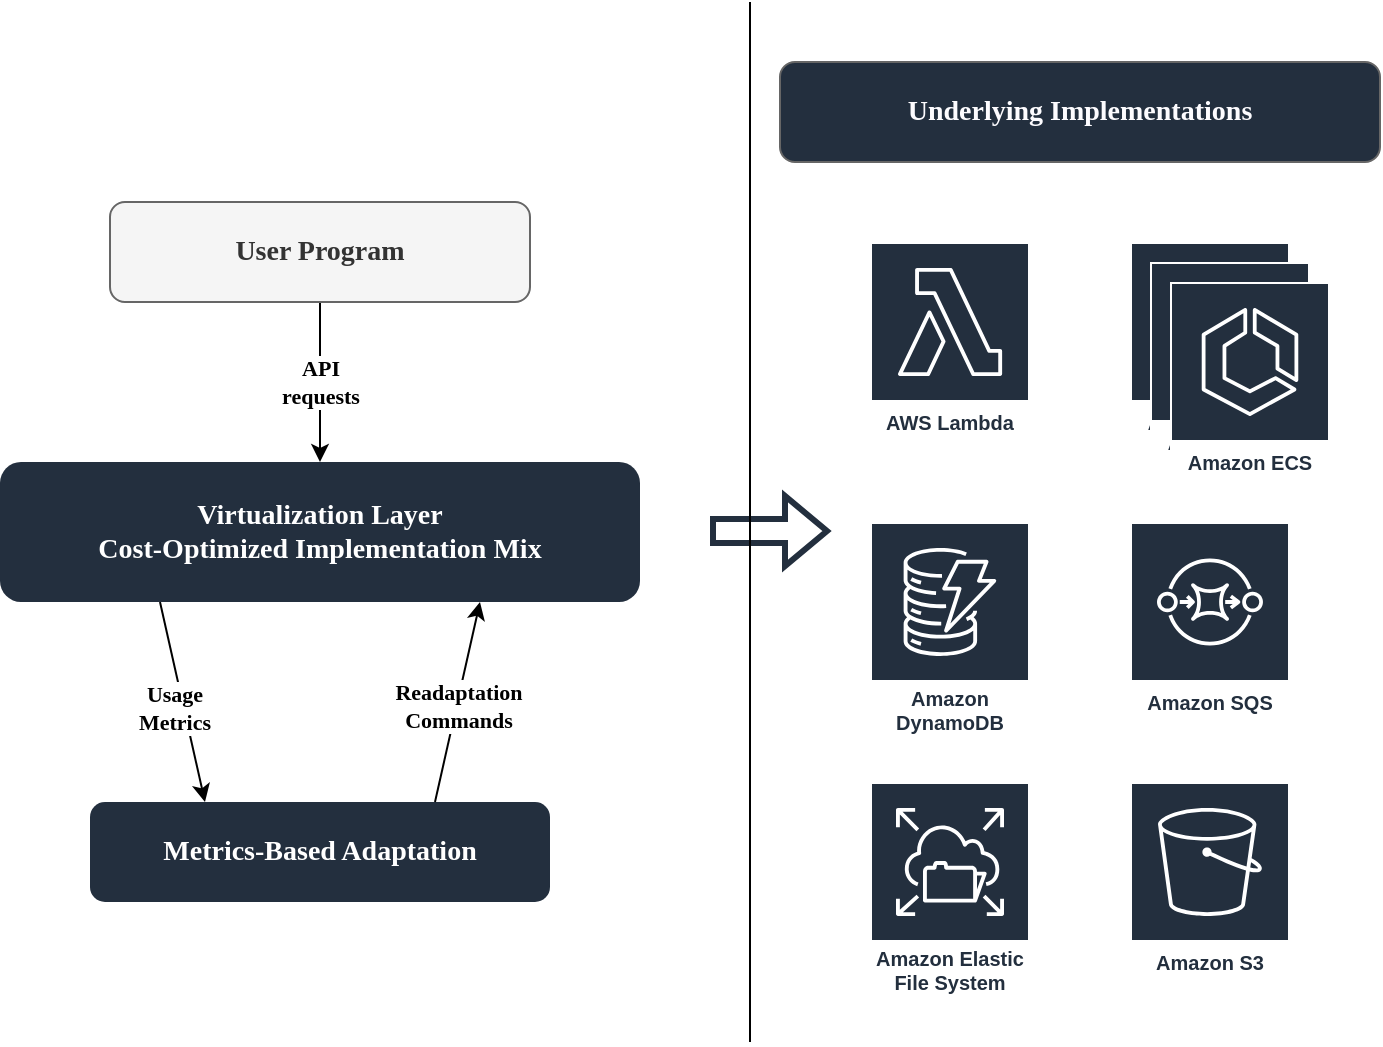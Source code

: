 <mxfile version="21.1.8" pages="2">
  <diagram id="wWdC1gODVWhf77Pym7SE" name="Overview">
    <mxGraphModel dx="1306" dy="837" grid="1" gridSize="10" guides="1" tooltips="1" connect="1" arrows="1" fold="1" page="0" pageScale="1" pageWidth="850" pageHeight="1100" math="0" shadow="0">
      <root>
        <mxCell id="0" />
        <mxCell id="1" parent="0" />
        <mxCell id="ETpwriuen35McE_S2fYG-2" value="AWS Lambda" style="sketch=0;outlineConnect=0;fontColor=#232F3E;gradientColor=none;strokeColor=#ffffff;fillColor=#232F3E;dashed=0;verticalLabelPosition=middle;verticalAlign=bottom;align=center;html=1;whiteSpace=wrap;fontSize=10;fontStyle=1;spacing=3;shape=mxgraph.aws4.productIcon;prIcon=mxgraph.aws4.lambda;" parent="1" vertex="1">
          <mxGeometry x="470" y="220" width="80" height="100" as="geometry" />
        </mxCell>
        <mxCell id="ETpwriuen35McE_S2fYG-4" value="Amazon S3" style="sketch=0;outlineConnect=0;fontColor=#232F3E;gradientColor=none;strokeColor=#ffffff;fillColor=#232F3E;dashed=0;verticalLabelPosition=middle;verticalAlign=bottom;align=center;html=1;whiteSpace=wrap;fontSize=10;fontStyle=1;spacing=3;shape=mxgraph.aws4.productIcon;prIcon=mxgraph.aws4.s3;" parent="1" vertex="1">
          <mxGeometry x="600" y="490" width="80" height="100" as="geometry" />
        </mxCell>
        <mxCell id="ETpwriuen35McE_S2fYG-5" value="Amazon DynamoDB" style="sketch=0;outlineConnect=0;fontColor=#232F3E;gradientColor=none;strokeColor=#ffffff;fillColor=#232F3E;dashed=0;verticalLabelPosition=middle;verticalAlign=bottom;align=center;html=1;whiteSpace=wrap;fontSize=10;fontStyle=1;spacing=3;shape=mxgraph.aws4.productIcon;prIcon=mxgraph.aws4.dynamodb;" parent="1" vertex="1">
          <mxGeometry x="470" y="360" width="80" height="110" as="geometry" />
        </mxCell>
        <mxCell id="ETpwriuen35McE_S2fYG-6" value="Amazon SQS" style="sketch=0;outlineConnect=0;fontColor=#232F3E;gradientColor=none;strokeColor=#ffffff;fillColor=#232F3E;dashed=0;verticalLabelPosition=middle;verticalAlign=bottom;align=center;html=1;whiteSpace=wrap;fontSize=10;fontStyle=1;spacing=3;shape=mxgraph.aws4.productIcon;prIcon=mxgraph.aws4.sqs;" parent="1" vertex="1">
          <mxGeometry x="600" y="360" width="80" height="100" as="geometry" />
        </mxCell>
        <mxCell id="ETpwriuen35McE_S2fYG-7" value="Amazon Elastic File System" style="sketch=0;outlineConnect=0;fontColor=#232F3E;gradientColor=none;strokeColor=#ffffff;fillColor=#232F3E;dashed=0;verticalLabelPosition=middle;verticalAlign=bottom;align=center;html=1;whiteSpace=wrap;fontSize=10;fontStyle=1;spacing=3;shape=mxgraph.aws4.productIcon;prIcon=mxgraph.aws4.elastic_file_system;" parent="1" vertex="1">
          <mxGeometry x="470" y="490" width="80" height="110" as="geometry" />
        </mxCell>
        <mxCell id="ETpwriuen35McE_S2fYG-8" value="Amazon ECS" style="sketch=0;outlineConnect=0;fontColor=#232F3E;gradientColor=none;strokeColor=#ffffff;fillColor=#232F3E;dashed=0;verticalLabelPosition=middle;verticalAlign=bottom;align=center;html=1;whiteSpace=wrap;fontSize=10;fontStyle=1;spacing=3;shape=mxgraph.aws4.productIcon;prIcon=mxgraph.aws4.ecs;" parent="1" vertex="1">
          <mxGeometry x="600" y="220" width="80" height="100" as="geometry" />
        </mxCell>
        <mxCell id="ETpwriuen35McE_S2fYG-12" value="Amazon ECS" style="sketch=0;outlineConnect=0;fontColor=#232F3E;gradientColor=none;strokeColor=#ffffff;fillColor=#232F3E;dashed=0;verticalLabelPosition=middle;verticalAlign=bottom;align=center;html=1;whiteSpace=wrap;fontSize=10;fontStyle=1;spacing=3;shape=mxgraph.aws4.productIcon;prIcon=mxgraph.aws4.ecs;" parent="1" vertex="1">
          <mxGeometry x="610" y="230" width="80" height="100" as="geometry" />
        </mxCell>
        <mxCell id="ETpwriuen35McE_S2fYG-13" value="Amazon ECS" style="sketch=0;outlineConnect=0;fontColor=#232F3E;gradientColor=none;strokeColor=#ffffff;fillColor=#232f3e;dashed=0;verticalLabelPosition=middle;verticalAlign=bottom;align=center;html=1;whiteSpace=wrap;fontSize=10;fontStyle=1;spacing=3;shape=mxgraph.aws4.productIcon;prIcon=mxgraph.aws4.ecs;" parent="1" vertex="1">
          <mxGeometry x="620" y="240" width="80" height="100" as="geometry" />
        </mxCell>
        <mxCell id="V4OJsMPDmR4v8FxrNZDh-1" style="orthogonalLoop=1;jettySize=auto;html=1;entryX=0.25;entryY=0;entryDx=0;entryDy=0;rounded=0;exitX=0.25;exitY=1;exitDx=0;exitDy=0;" parent="1" source="V4OJsMPDmR4v8FxrNZDh-3" target="V4OJsMPDmR4v8FxrNZDh-4" edge="1">
          <mxGeometry relative="1" as="geometry" />
        </mxCell>
        <mxCell id="V4OJsMPDmR4v8FxrNZDh-2" value="&lt;div&gt;&lt;font&gt;Usage&lt;/font&gt;&lt;/div&gt;&lt;div&gt;&lt;font&gt;Metrics&lt;/font&gt;&lt;/div&gt;" style="edgeLabel;html=1;align=center;verticalAlign=middle;resizable=0;points=[];fontFamily=Verdana;fontStyle=1" parent="V4OJsMPDmR4v8FxrNZDh-1" vertex="1" connectable="0">
          <mxGeometry x="-0.267" y="-2" relative="1" as="geometry">
            <mxPoint y="16" as="offset" />
          </mxGeometry>
        </mxCell>
        <mxCell id="Zt8CRaowhbrFxnuFRJuE-4" style="shape=flexArrow;rounded=0;orthogonalLoop=1;jettySize=auto;html=1;fontStyle=1;strokeWidth=3;strokeColor=#232F3E;fontColor=#232F3E;" parent="1" edge="1">
          <mxGeometry relative="1" as="geometry">
            <mxPoint x="450" y="364.5" as="targetPoint" />
            <mxPoint x="390" y="364.5" as="sourcePoint" />
          </mxGeometry>
        </mxCell>
        <mxCell id="V4OJsMPDmR4v8FxrNZDh-3" value="&lt;div&gt;&lt;font style=&quot;font-size: 14px;&quot;&gt;&lt;b style=&quot;font-size: 14px;&quot;&gt;Virtualization Layer&lt;/b&gt;&lt;/font&gt;&lt;/div&gt;&lt;div&gt;&lt;font style=&quot;font-size: 14px;&quot;&gt;&lt;b style=&quot;font-size: 14px;&quot;&gt;Cost-Optimized Implementation Mix&lt;br&gt;&lt;/b&gt;&lt;/font&gt;&lt;/div&gt;" style="rounded=1;whiteSpace=wrap;html=1;fillColor=#232F3E;strokeColor=none;fontFamily=Verdana;fontSize=14;fontColor=#FFFFFF;" parent="1" vertex="1">
          <mxGeometry x="35" y="330" width="320" height="70" as="geometry" />
        </mxCell>
        <mxCell id="V4OJsMPDmR4v8FxrNZDh-4" value="&lt;font style=&quot;font-size: 14px;&quot;&gt;&lt;b style=&quot;font-size: 14px;&quot;&gt;&lt;font style=&quot;font-size: 14px;&quot;&gt;Metrics-Based Adaptation&lt;/font&gt;&lt;/b&gt;&lt;/font&gt;" style="rounded=1;whiteSpace=wrap;html=1;fillColor=#232F3E;strokeColor=none;fontFamily=Verdana;fontSize=14;fontColor=#FFFFFF;" parent="1" vertex="1">
          <mxGeometry x="80" y="500" width="230" height="50" as="geometry" />
        </mxCell>
        <mxCell id="V4OJsMPDmR4v8FxrNZDh-5" style="orthogonalLoop=1;jettySize=auto;html=1;rounded=0;entryX=0.75;entryY=1;entryDx=0;entryDy=0;exitX=0.75;exitY=0;exitDx=0;exitDy=0;" parent="1" source="V4OJsMPDmR4v8FxrNZDh-4" target="V4OJsMPDmR4v8FxrNZDh-3" edge="1">
          <mxGeometry relative="1" as="geometry">
            <mxPoint x="240" y="450" as="sourcePoint" />
            <mxPoint x="275" y="500" as="targetPoint" />
          </mxGeometry>
        </mxCell>
        <mxCell id="V4OJsMPDmR4v8FxrNZDh-6" value="&lt;div&gt;&lt;font&gt;Readaptation&lt;/font&gt;&lt;/div&gt;&lt;div&gt;&lt;font&gt;Commands&lt;/font&gt;&lt;/div&gt;" style="edgeLabel;html=1;align=center;verticalAlign=middle;resizable=0;points=[];fontFamily=Verdana;fontStyle=1" parent="V4OJsMPDmR4v8FxrNZDh-5" vertex="1" connectable="0">
          <mxGeometry x="0.222" y="3" relative="1" as="geometry">
            <mxPoint y="13" as="offset" />
          </mxGeometry>
        </mxCell>
        <mxCell id="-X0pkc8jgbU8Gy2qFDvc-1" value="&lt;font&gt;API&lt;br&gt;&lt;/font&gt;&lt;div&gt;&lt;font&gt;requests&lt;/font&gt;&lt;/div&gt;" style="rounded=0;orthogonalLoop=1;jettySize=auto;html=1;exitX=0.5;exitY=1;exitDx=0;exitDy=0;fontFamily=Verdana;fontStyle=1" parent="1" source="-X0pkc8jgbU8Gy2qFDvc-2" target="V4OJsMPDmR4v8FxrNZDh-3" edge="1">
          <mxGeometry relative="1" as="geometry">
            <mxPoint x="195" y="350" as="targetPoint" />
            <mxPoint as="offset" />
          </mxGeometry>
        </mxCell>
        <mxCell id="-X0pkc8jgbU8Gy2qFDvc-2" value="&lt;font face=&quot;Verdana&quot;&gt;&lt;b&gt;&lt;font style=&quot;font-size: 13px;&quot;&gt;&lt;font style=&quot;font-size: 14px;&quot;&gt;User Program&lt;/font&gt;&lt;/font&gt;&lt;/b&gt;&lt;/font&gt;" style="rounded=1;whiteSpace=wrap;html=1;fillColor=#f5f5f5;fontColor=#333333;strokeColor=#666666;" parent="1" vertex="1">
          <mxGeometry x="90" y="200" width="210" height="50" as="geometry" />
        </mxCell>
        <mxCell id="Zt8CRaowhbrFxnuFRJuE-2" value="&lt;font style=&quot;font-size: 14px;&quot;&gt;&lt;b&gt;&lt;font style=&quot;font-size: 14px;&quot;&gt;&lt;font style=&quot;font-size: 14px;&quot;&gt;Underlying Implementation&lt;/font&gt;&lt;/font&gt;s&lt;br&gt;&lt;/b&gt;&lt;/font&gt;" style="rounded=1;whiteSpace=wrap;html=1;fillColor=#232F3E;fontColor=#fdfcff;strokeColor=#666666;fontFamily=Verdana;" parent="1" vertex="1">
          <mxGeometry x="425" y="130" width="300" height="50" as="geometry" />
        </mxCell>
        <mxCell id="Zt8CRaowhbrFxnuFRJuE-3" value="" style="endArrow=none;html=1;rounded=0;" parent="1" edge="1">
          <mxGeometry width="50" height="50" relative="1" as="geometry">
            <mxPoint x="410" y="100" as="sourcePoint" />
            <mxPoint x="410" y="620" as="targetPoint" />
          </mxGeometry>
        </mxCell>
      </root>
    </mxGraphModel>
  </diagram>
  <diagram id="U9_7h7_eSnpSfyo-vZ3v" name="Actors">
    <mxGraphModel dx="1306" dy="837" grid="1" gridSize="10" guides="1" tooltips="1" connect="1" arrows="1" fold="1" page="1" pageScale="1" pageWidth="850" pageHeight="1100" math="0" shadow="0">
      <root>
        <mxCell id="0" />
        <mxCell id="1" parent="0" />
        <mxCell id="8BzEQyC2xKLDi96exNVv-1" value="" style="group" vertex="1" connectable="0" parent="1">
          <mxGeometry x="280" y="114" width="305" height="72" as="geometry" />
        </mxCell>
        <mxCell id="8BzEQyC2xKLDi96exNVv-2" value="&lt;div style=&quot;font-size: 12px;&quot;&gt;&lt;font face=&quot;Verdana&quot;&gt;&lt;b&gt;&lt;font style=&quot;font-size: 12px;&quot;&gt;&lt;font style=&quot;font-size: 13px;&quot;&gt;Message&lt;/font&gt;&lt;/font&gt;&lt;/b&gt;&lt;/font&gt;&lt;/div&gt;" style="endArrow=classic;html=1;rounded=0;entryX=0;entryY=0.5;entryDx=0;entryDy=0;entryPerimeter=0;" edge="1" parent="8BzEQyC2xKLDi96exNVv-1" target="8BzEQyC2xKLDi96exNVv-3">
          <mxGeometry width="50" height="50" relative="1" as="geometry">
            <mxPoint y="36" as="sourcePoint" />
            <mxPoint x="90" y="36" as="targetPoint" />
            <mxPoint as="offset" />
          </mxGeometry>
        </mxCell>
        <mxCell id="8BzEQyC2xKLDi96exNVv-3" value="" style="outlineConnect=0;dashed=0;verticalLabelPosition=bottom;verticalAlign=top;align=center;html=1;shape=mxgraph.aws3.lambda_function;fillColor=#000000;gradientColor=none;" vertex="1" parent="8BzEQyC2xKLDi96exNVv-1">
          <mxGeometry x="110" width="69" height="72" as="geometry" />
        </mxCell>
        <mxCell id="8BzEQyC2xKLDi96exNVv-4" value="" style="sketch=0;pointerEvents=1;shadow=0;dashed=0;html=1;strokeColor=none;fillColor=#000000;labelPosition=center;verticalLabelPosition=bottom;verticalAlign=top;outlineConnect=0;align=center;shape=mxgraph.office.devices.hard_disk;" vertex="1" parent="8BzEQyC2xKLDi96exNVv-1">
          <mxGeometry x="255" y="2" width="50" height="70" as="geometry" />
        </mxCell>
        <mxCell id="8BzEQyC2xKLDi96exNVv-5" value="&lt;font face=&quot;Verdana&quot;&gt;&lt;b&gt;&lt;font style=&quot;font-size: 12px;&quot;&gt;&lt;font style=&quot;font-size: 13px;&quot;&gt;WAL&lt;/font&gt;&lt;/font&gt;&lt;/b&gt;&lt;/font&gt;" style="endArrow=classic;html=1;rounded=0;exitX=1;exitY=0.5;exitDx=0;exitDy=0;exitPerimeter=0;" edge="1" parent="8BzEQyC2xKLDi96exNVv-1" source="8BzEQyC2xKLDi96exNVv-3" target="8BzEQyC2xKLDi96exNVv-4">
          <mxGeometry x="0.013" width="50" height="50" relative="1" as="geometry">
            <mxPoint x="170" y="36" as="sourcePoint" />
            <mxPoint x="245" y="36" as="targetPoint" />
            <mxPoint as="offset" />
          </mxGeometry>
        </mxCell>
        <mxCell id="8BzEQyC2xKLDi96exNVv-6" value="" style="group" vertex="1" connectable="0" parent="1">
          <mxGeometry x="280" y="254" width="305" height="70" as="geometry" />
        </mxCell>
        <mxCell id="8BzEQyC2xKLDi96exNVv-7" value="&lt;div style=&quot;font-size: 12px;&quot;&gt;&lt;font face=&quot;Verdana&quot;&gt;&lt;b&gt;&lt;font style=&quot;font-size: 12px;&quot;&gt;&lt;font style=&quot;font-size: 13px;&quot;&gt;Message&lt;/font&gt;&lt;/font&gt;&lt;/b&gt;&lt;/font&gt;&lt;/div&gt;" style="endArrow=classic;html=1;rounded=0;entryX=0;entryY=0.5;entryDx=0;entryDy=0;" edge="1" parent="8BzEQyC2xKLDi96exNVv-6" target="8BzEQyC2xKLDi96exNVv-8">
          <mxGeometry width="50" height="50" relative="1" as="geometry">
            <mxPoint y="36" as="sourcePoint" />
            <mxPoint x="90" y="36" as="targetPoint" />
            <mxPoint as="offset" />
          </mxGeometry>
        </mxCell>
        <mxCell id="8BzEQyC2xKLDi96exNVv-8" value="" style="shape=image;html=1;verticalAlign=top;verticalLabelPosition=bottom;labelBackgroundColor=#ffffff;imageAspect=0;aspect=fixed;image=https://cdn1.iconfinder.com/data/icons/ionicons-fill-vol-2/512/logo-docker-128.png" vertex="1" parent="8BzEQyC2xKLDi96exNVv-6">
          <mxGeometry x="110" y="2" width="68" height="68" as="geometry" />
        </mxCell>
        <mxCell id="8BzEQyC2xKLDi96exNVv-9" value="" style="sketch=0;pointerEvents=1;shadow=0;dashed=0;html=1;strokeColor=none;fillColor=#000000;labelPosition=center;verticalLabelPosition=bottom;verticalAlign=top;outlineConnect=0;align=center;shape=mxgraph.office.devices.hard_disk;" vertex="1" parent="8BzEQyC2xKLDi96exNVv-6">
          <mxGeometry x="255" width="50" height="70" as="geometry" />
        </mxCell>
        <mxCell id="8BzEQyC2xKLDi96exNVv-10" value="&lt;b&gt;&lt;font style=&quot;font-size: 12px;&quot; face=&quot;Verdana&quot;&gt;&lt;font style=&quot;font-size: 13px;&quot;&gt;WAL&lt;/font&gt;&lt;/font&gt;&lt;/b&gt;" style="endArrow=classic;html=1;rounded=0;exitX=1;exitY=0.5;exitDx=0;exitDy=0;" edge="1" parent="8BzEQyC2xKLDi96exNVv-6" source="8BzEQyC2xKLDi96exNVv-8" target="8BzEQyC2xKLDi96exNVv-9">
          <mxGeometry width="50" height="50" relative="1" as="geometry">
            <mxPoint x="170" y="36" as="sourcePoint" />
            <mxPoint x="230" y="36" as="targetPoint" />
          </mxGeometry>
        </mxCell>
        <mxCell id="8BzEQyC2xKLDi96exNVv-11" value="" style="group" vertex="1" connectable="0" parent="1">
          <mxGeometry x="280" y="425" width="380.0" height="235" as="geometry" />
        </mxCell>
        <mxCell id="8BzEQyC2xKLDi96exNVv-12" value="&lt;div style=&quot;font-size: 12px;&quot;&gt;&lt;b&gt;&lt;font style=&quot;font-size: 12px;&quot; face=&quot;Verdana&quot;&gt;&lt;font style=&quot;font-size: 13px;&quot;&gt;Message&lt;/font&gt;&lt;/font&gt;&lt;/b&gt;&lt;/div&gt;" style="endArrow=classic;html=1;rounded=0;entryX=0;entryY=0.5;entryDx=0;entryDy=0;" edge="1" parent="8BzEQyC2xKLDi96exNVv-11" target="8BzEQyC2xKLDi96exNVv-13">
          <mxGeometry x="-0.009" width="50" height="50" relative="1" as="geometry">
            <mxPoint y="105" as="sourcePoint" />
            <mxPoint x="120.809" y="70" as="targetPoint" />
            <mxPoint as="offset" />
          </mxGeometry>
        </mxCell>
        <mxCell id="8BzEQyC2xKLDi96exNVv-13" value="" style="shape=image;html=1;verticalAlign=top;verticalLabelPosition=bottom;labelBackgroundColor=#ffffff;imageAspect=0;aspect=fixed;image=https://cdn1.iconfinder.com/data/icons/ionicons-fill-vol-2/512/logo-docker-128.png" vertex="1" parent="8BzEQyC2xKLDi96exNVv-11">
          <mxGeometry x="115.318" y="71" width="68" height="68" as="geometry" />
        </mxCell>
        <mxCell id="8BzEQyC2xKLDi96exNVv-14" value="" style="group" vertex="1" connectable="0" parent="8BzEQyC2xKLDi96exNVv-11">
          <mxGeometry x="274.566" width="105.434" height="50" as="geometry" />
        </mxCell>
        <mxCell id="8BzEQyC2xKLDi96exNVv-15" value="&lt;div align=&quot;right&quot;&gt;&lt;font face=&quot;Verdana&quot;&gt;&lt;font style=&quot;font-size: 13px;&quot;&gt;&lt;font style=&quot;font-size: 14px;&quot;&gt;&lt;font style=&quot;font-size: 15px;&quot;&gt;&lt;b&gt;AZ1&lt;/b&gt;&lt;/font&gt;&lt;/font&gt;&lt;/font&gt;&lt;/font&gt;&lt;/div&gt;" style="rounded=0;whiteSpace=wrap;html=1;align=right;" vertex="1" parent="8BzEQyC2xKLDi96exNVv-14">
          <mxGeometry width="105.434" height="50" as="geometry" />
        </mxCell>
        <mxCell id="8BzEQyC2xKLDi96exNVv-16" value="" style="shape=image;html=1;verticalAlign=top;verticalLabelPosition=bottom;labelBackgroundColor=#ffffff;imageAspect=0;aspect=fixed;image=https://cdn1.iconfinder.com/data/icons/ionicons-fill-vol-2/512/logo-docker-128.png" vertex="1" parent="8BzEQyC2xKLDi96exNVv-14">
          <mxGeometry x="6.59" width="50" height="50" as="geometry" />
        </mxCell>
        <mxCell id="8BzEQyC2xKLDi96exNVv-17" value="&lt;b&gt;&lt;font style=&quot;font-size: 12px;&quot; face=&quot;Verdana&quot;&gt;&lt;font style=&quot;font-size: 13px;&quot;&gt;WAL&lt;/font&gt;&lt;/font&gt;&lt;/b&gt;" style="endArrow=classic;html=1;rounded=0;exitX=1;exitY=0.5;exitDx=0;exitDy=0;entryX=0;entryY=0.5;entryDx=0;entryDy=0;" edge="1" parent="8BzEQyC2xKLDi96exNVv-11" source="8BzEQyC2xKLDi96exNVv-13" target="8BzEQyC2xKLDi96exNVv-15">
          <mxGeometry x="0.019" width="50" height="50" relative="1" as="geometry">
            <mxPoint x="196.59" y="70" as="sourcePoint" />
            <mxPoint x="208.671" y="10" as="targetPoint" />
            <mxPoint as="offset" />
          </mxGeometry>
        </mxCell>
        <mxCell id="8BzEQyC2xKLDi96exNVv-18" value="" style="group" vertex="1" connectable="0" parent="8BzEQyC2xKLDi96exNVv-11">
          <mxGeometry x="274.566" y="80" width="105.434" height="50" as="geometry" />
        </mxCell>
        <mxCell id="8BzEQyC2xKLDi96exNVv-19" value="&lt;div align=&quot;right&quot;&gt;&lt;font face=&quot;Verdana&quot;&gt;&lt;font style=&quot;font-size: 13px;&quot;&gt;&lt;font style=&quot;font-size: 14px;&quot;&gt;&lt;font style=&quot;font-size: 15px;&quot;&gt;&lt;b&gt;AZ2&lt;/b&gt;&lt;/font&gt;&lt;/font&gt;&lt;/font&gt;&lt;/font&gt;&lt;/div&gt;" style="rounded=0;whiteSpace=wrap;html=1;align=right;" vertex="1" parent="8BzEQyC2xKLDi96exNVv-18">
          <mxGeometry width="105.434" height="50" as="geometry" />
        </mxCell>
        <mxCell id="8BzEQyC2xKLDi96exNVv-20" value="" style="shape=image;html=1;verticalAlign=top;verticalLabelPosition=bottom;labelBackgroundColor=#ffffff;imageAspect=0;aspect=fixed;image=https://cdn1.iconfinder.com/data/icons/ionicons-fill-vol-2/512/logo-docker-128.png" vertex="1" parent="8BzEQyC2xKLDi96exNVv-18">
          <mxGeometry x="6.59" width="50" height="50" as="geometry" />
        </mxCell>
        <mxCell id="8BzEQyC2xKLDi96exNVv-21" value="" style="group" vertex="1" connectable="0" parent="8BzEQyC2xKLDi96exNVv-11">
          <mxGeometry x="274.566" y="160" width="105.434" height="50" as="geometry" />
        </mxCell>
        <mxCell id="8BzEQyC2xKLDi96exNVv-22" value="&lt;div align=&quot;right&quot;&gt;&lt;font face=&quot;Verdana&quot;&gt;&lt;font style=&quot;font-size: 13px;&quot;&gt;&lt;font style=&quot;font-size: 14px;&quot;&gt;&lt;font style=&quot;font-size: 15px;&quot;&gt;&lt;b&gt;AZ3&lt;/b&gt;&lt;/font&gt;&lt;/font&gt;&lt;/font&gt;&lt;/font&gt;&lt;/div&gt;" style="rounded=0;whiteSpace=wrap;html=1;align=right;" vertex="1" parent="8BzEQyC2xKLDi96exNVv-21">
          <mxGeometry width="105.434" height="50" as="geometry" />
        </mxCell>
        <mxCell id="8BzEQyC2xKLDi96exNVv-23" value="" style="shape=image;html=1;verticalAlign=top;verticalLabelPosition=bottom;labelBackgroundColor=#ffffff;imageAspect=0;aspect=fixed;image=https://cdn1.iconfinder.com/data/icons/ionicons-fill-vol-2/512/logo-docker-128.png" vertex="1" parent="8BzEQyC2xKLDi96exNVv-21">
          <mxGeometry x="6.59" width="50" height="50" as="geometry" />
        </mxCell>
        <mxCell id="8BzEQyC2xKLDi96exNVv-24" value="&lt;b&gt;&lt;font style=&quot;font-size: 12px;&quot; face=&quot;Verdana&quot;&gt;&lt;font style=&quot;font-size: 13px;&quot;&gt;WAL&lt;/font&gt;&lt;/font&gt;&lt;/b&gt;" style="endArrow=classic;html=1;rounded=0;exitX=1;exitY=0.5;exitDx=0;exitDy=0;entryX=0;entryY=0.5;entryDx=0;entryDy=0;" edge="1" parent="8BzEQyC2xKLDi96exNVv-11" source="8BzEQyC2xKLDi96exNVv-13" target="8BzEQyC2xKLDi96exNVv-19">
          <mxGeometry x="0.019" width="50" height="50" relative="1" as="geometry">
            <mxPoint x="200.983" y="115" as="sourcePoint" />
            <mxPoint x="295.434" y="60" as="targetPoint" />
            <mxPoint as="offset" />
          </mxGeometry>
        </mxCell>
        <mxCell id="8BzEQyC2xKLDi96exNVv-25" value="&lt;b&gt;&lt;font style=&quot;font-size: 12px;&quot; face=&quot;Verdana&quot;&gt;&lt;font style=&quot;font-size: 13px;&quot;&gt;WAL&lt;/font&gt;&lt;/font&gt;&lt;/b&gt;" style="endArrow=classic;html=1;rounded=0;exitX=1;exitY=0.5;exitDx=0;exitDy=0;entryX=0;entryY=0.5;entryDx=0;entryDy=0;" edge="1" parent="8BzEQyC2xKLDi96exNVv-11" source="8BzEQyC2xKLDi96exNVv-13" target="8BzEQyC2xKLDi96exNVv-22">
          <mxGeometry x="0.027" width="50" height="50" relative="1" as="geometry">
            <mxPoint x="200.983" y="115" as="sourcePoint" />
            <mxPoint x="285.549" y="115" as="targetPoint" />
            <mxPoint as="offset" />
          </mxGeometry>
        </mxCell>
        <mxCell id="8BzEQyC2xKLDi96exNVv-26" style="edgeStyle=orthogonalEdgeStyle;rounded=0;orthogonalLoop=1;jettySize=auto;html=1;dashed=1;" edge="1" parent="8BzEQyC2xKLDi96exNVv-11" source="8BzEQyC2xKLDi96exNVv-13" target="8BzEQyC2xKLDi96exNVv-27">
          <mxGeometry relative="1" as="geometry">
            <mxPoint x="149.319" y="190" as="targetPoint" />
          </mxGeometry>
        </mxCell>
        <mxCell id="8BzEQyC2xKLDi96exNVv-27" value="" style="sketch=0;pointerEvents=1;shadow=0;dashed=0;html=1;strokeColor=none;fillColor=#000000;labelPosition=center;verticalLabelPosition=bottom;verticalAlign=top;outlineConnect=0;align=center;shape=mxgraph.office.devices.hard_disk;" vertex="1" parent="8BzEQyC2xKLDi96exNVv-11">
          <mxGeometry x="124.32" y="165" width="50" height="70" as="geometry" />
        </mxCell>
      </root>
    </mxGraphModel>
  </diagram>
</mxfile>
